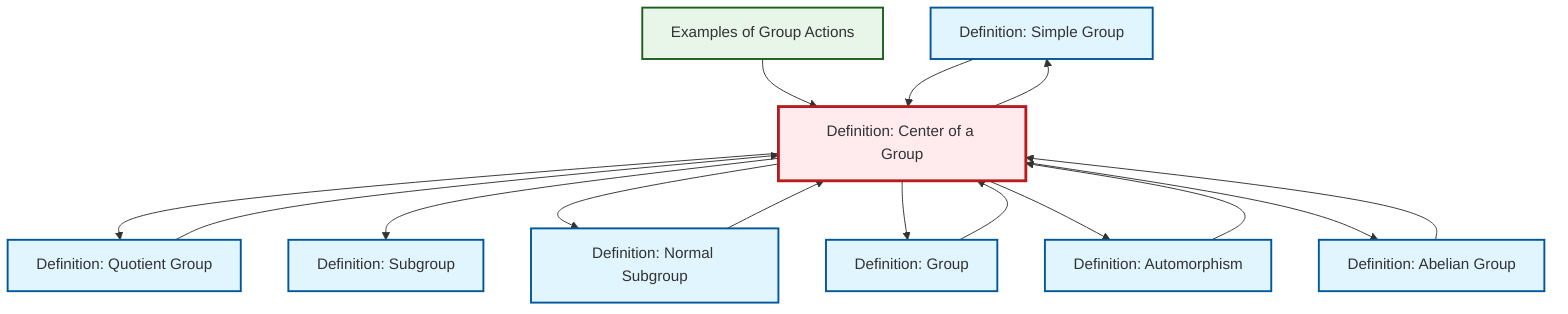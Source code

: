 graph TD
    classDef definition fill:#e1f5fe,stroke:#01579b,stroke-width:2px
    classDef theorem fill:#f3e5f5,stroke:#4a148c,stroke-width:2px
    classDef axiom fill:#fff3e0,stroke:#e65100,stroke-width:2px
    classDef example fill:#e8f5e9,stroke:#1b5e20,stroke-width:2px
    classDef current fill:#ffebee,stroke:#b71c1c,stroke-width:3px
    def-simple-group["Definition: Simple Group"]:::definition
    def-center-of-group["Definition: Center of a Group"]:::definition
    def-automorphism["Definition: Automorphism"]:::definition
    def-abelian-group["Definition: Abelian Group"]:::definition
    def-quotient-group["Definition: Quotient Group"]:::definition
    def-normal-subgroup["Definition: Normal Subgroup"]:::definition
    def-subgroup["Definition: Subgroup"]:::definition
    ex-group-action-examples["Examples of Group Actions"]:::example
    def-group["Definition: Group"]:::definition
    def-center-of-group --> def-quotient-group
    def-center-of-group --> def-subgroup
    def-center-of-group --> def-simple-group
    def-group --> def-center-of-group
    def-normal-subgroup --> def-center-of-group
    def-center-of-group --> def-normal-subgroup
    ex-group-action-examples --> def-center-of-group
    def-automorphism --> def-center-of-group
    def-center-of-group --> def-group
    def-simple-group --> def-center-of-group
    def-center-of-group --> def-automorphism
    def-center-of-group --> def-abelian-group
    def-abelian-group --> def-center-of-group
    def-quotient-group --> def-center-of-group
    class def-center-of-group current